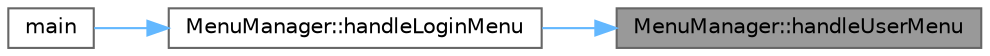 digraph "MenuManager::handleUserMenu"
{
 // LATEX_PDF_SIZE
  bgcolor="transparent";
  edge [fontname=Helvetica,fontsize=10,labelfontname=Helvetica,labelfontsize=10];
  node [fontname=Helvetica,fontsize=10,shape=box,height=0.2,width=0.4];
  rankdir="RL";
  Node1 [id="Node000001",label="MenuManager::handleUserMenu",height=0.2,width=0.4,color="gray40", fillcolor="grey60", style="filled", fontcolor="black",tooltip="Phương thức xử lý menu của người dùng, hiển thị các lựa chọn và thực hiện hành động tương ứng."];
  Node1 -> Node2 [id="edge1_Node000001_Node000002",dir="back",color="steelblue1",style="solid",tooltip=" "];
  Node2 [id="Node000002",label="MenuManager::handleLoginMenu",height=0.2,width=0.4,color="grey40", fillcolor="white", style="filled",URL="$class_menu_manager.html#adf186d5845ae71077d7cb24d789b87f9",tooltip="Phương thức xử lý menu đăng nhập, bao gồm xác thực người dùng và chuyển đến menu tương ứng."];
  Node2 -> Node3 [id="edge2_Node000002_Node000003",dir="back",color="steelblue1",style="solid",tooltip=" "];
  Node3 [id="Node000003",label="main",height=0.2,width=0.4,color="grey40", fillcolor="white", style="filled",URL="$main_8cpp.html#ae66f6b31b5ad750f1fe042a706a4e3d4",tooltip=" "];
}

